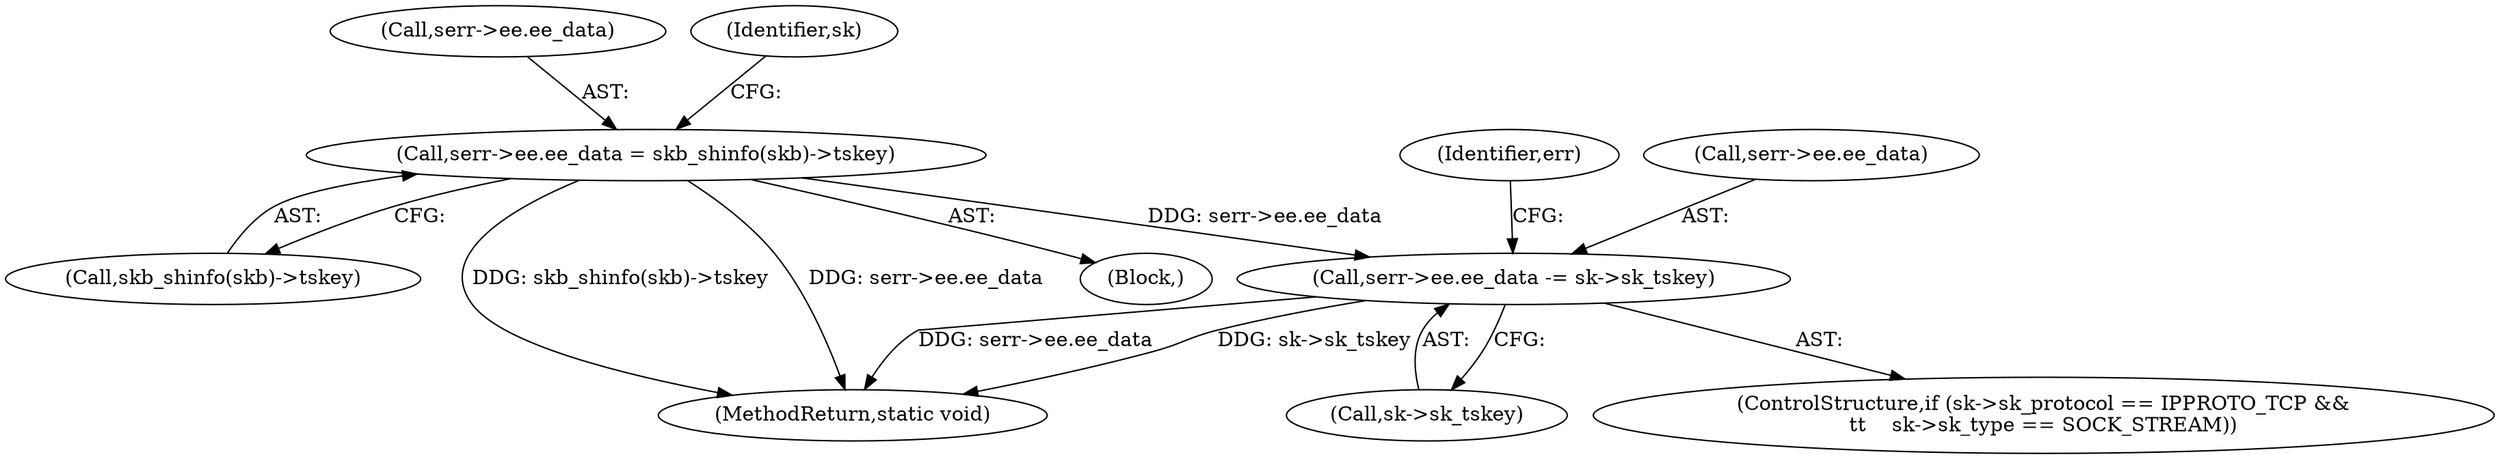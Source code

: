 digraph "0_linux_4ef1b2869447411ad3ef91ad7d4891a83c1a509a@pointer" {
"1000181" [label="(Call,serr->ee.ee_data -= sk->sk_tskey)"];
"1000159" [label="(Call,serr->ee.ee_data = skb_shinfo(skb)->tskey)"];
"1000158" [label="(Block,)"];
"1000199" [label="(MethodReturn,static void)"];
"1000160" [label="(Call,serr->ee.ee_data)"];
"1000187" [label="(Call,sk->sk_tskey)"];
"1000165" [label="(Call,skb_shinfo(skb)->tskey)"];
"1000173" [label="(Identifier,sk)"];
"1000159" [label="(Call,serr->ee.ee_data = skb_shinfo(skb)->tskey)"];
"1000169" [label="(ControlStructure,if (sk->sk_protocol == IPPROTO_TCP &&\n\t\t    sk->sk_type == SOCK_STREAM))"];
"1000181" [label="(Call,serr->ee.ee_data -= sk->sk_tskey)"];
"1000191" [label="(Identifier,err)"];
"1000182" [label="(Call,serr->ee.ee_data)"];
"1000181" -> "1000169"  [label="AST: "];
"1000181" -> "1000187"  [label="CFG: "];
"1000182" -> "1000181"  [label="AST: "];
"1000187" -> "1000181"  [label="AST: "];
"1000191" -> "1000181"  [label="CFG: "];
"1000181" -> "1000199"  [label="DDG: serr->ee.ee_data"];
"1000181" -> "1000199"  [label="DDG: sk->sk_tskey"];
"1000159" -> "1000181"  [label="DDG: serr->ee.ee_data"];
"1000159" -> "1000158"  [label="AST: "];
"1000159" -> "1000165"  [label="CFG: "];
"1000160" -> "1000159"  [label="AST: "];
"1000165" -> "1000159"  [label="AST: "];
"1000173" -> "1000159"  [label="CFG: "];
"1000159" -> "1000199"  [label="DDG: serr->ee.ee_data"];
"1000159" -> "1000199"  [label="DDG: skb_shinfo(skb)->tskey"];
}
